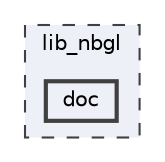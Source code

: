 digraph "lib_nbgl/doc"
{
 // LATEX_PDF_SIZE
  bgcolor="transparent";
  edge [fontname=Helvetica,fontsize=10,labelfontname=Helvetica,labelfontsize=10];
  node [fontname=Helvetica,fontsize=10,shape=box,height=0.2,width=0.4];
  compound=true
  subgraph clusterdir_70f033685b4033bc51223622e499ec5c {
    graph [ bgcolor="#edf0f7", pencolor="grey25", label="lib_nbgl", fontname=Helvetica,fontsize=10 style="filled,dashed", URL="dir_70f033685b4033bc51223622e499ec5c.html",tooltip=""]
  dir_8f040936b9aa15f69206ba6e6a23116b [label="doc", fillcolor="#edf0f7", color="grey25", style="filled,bold", URL="dir_8f040936b9aa15f69206ba6e6a23116b.html",tooltip=""];
  }
}
